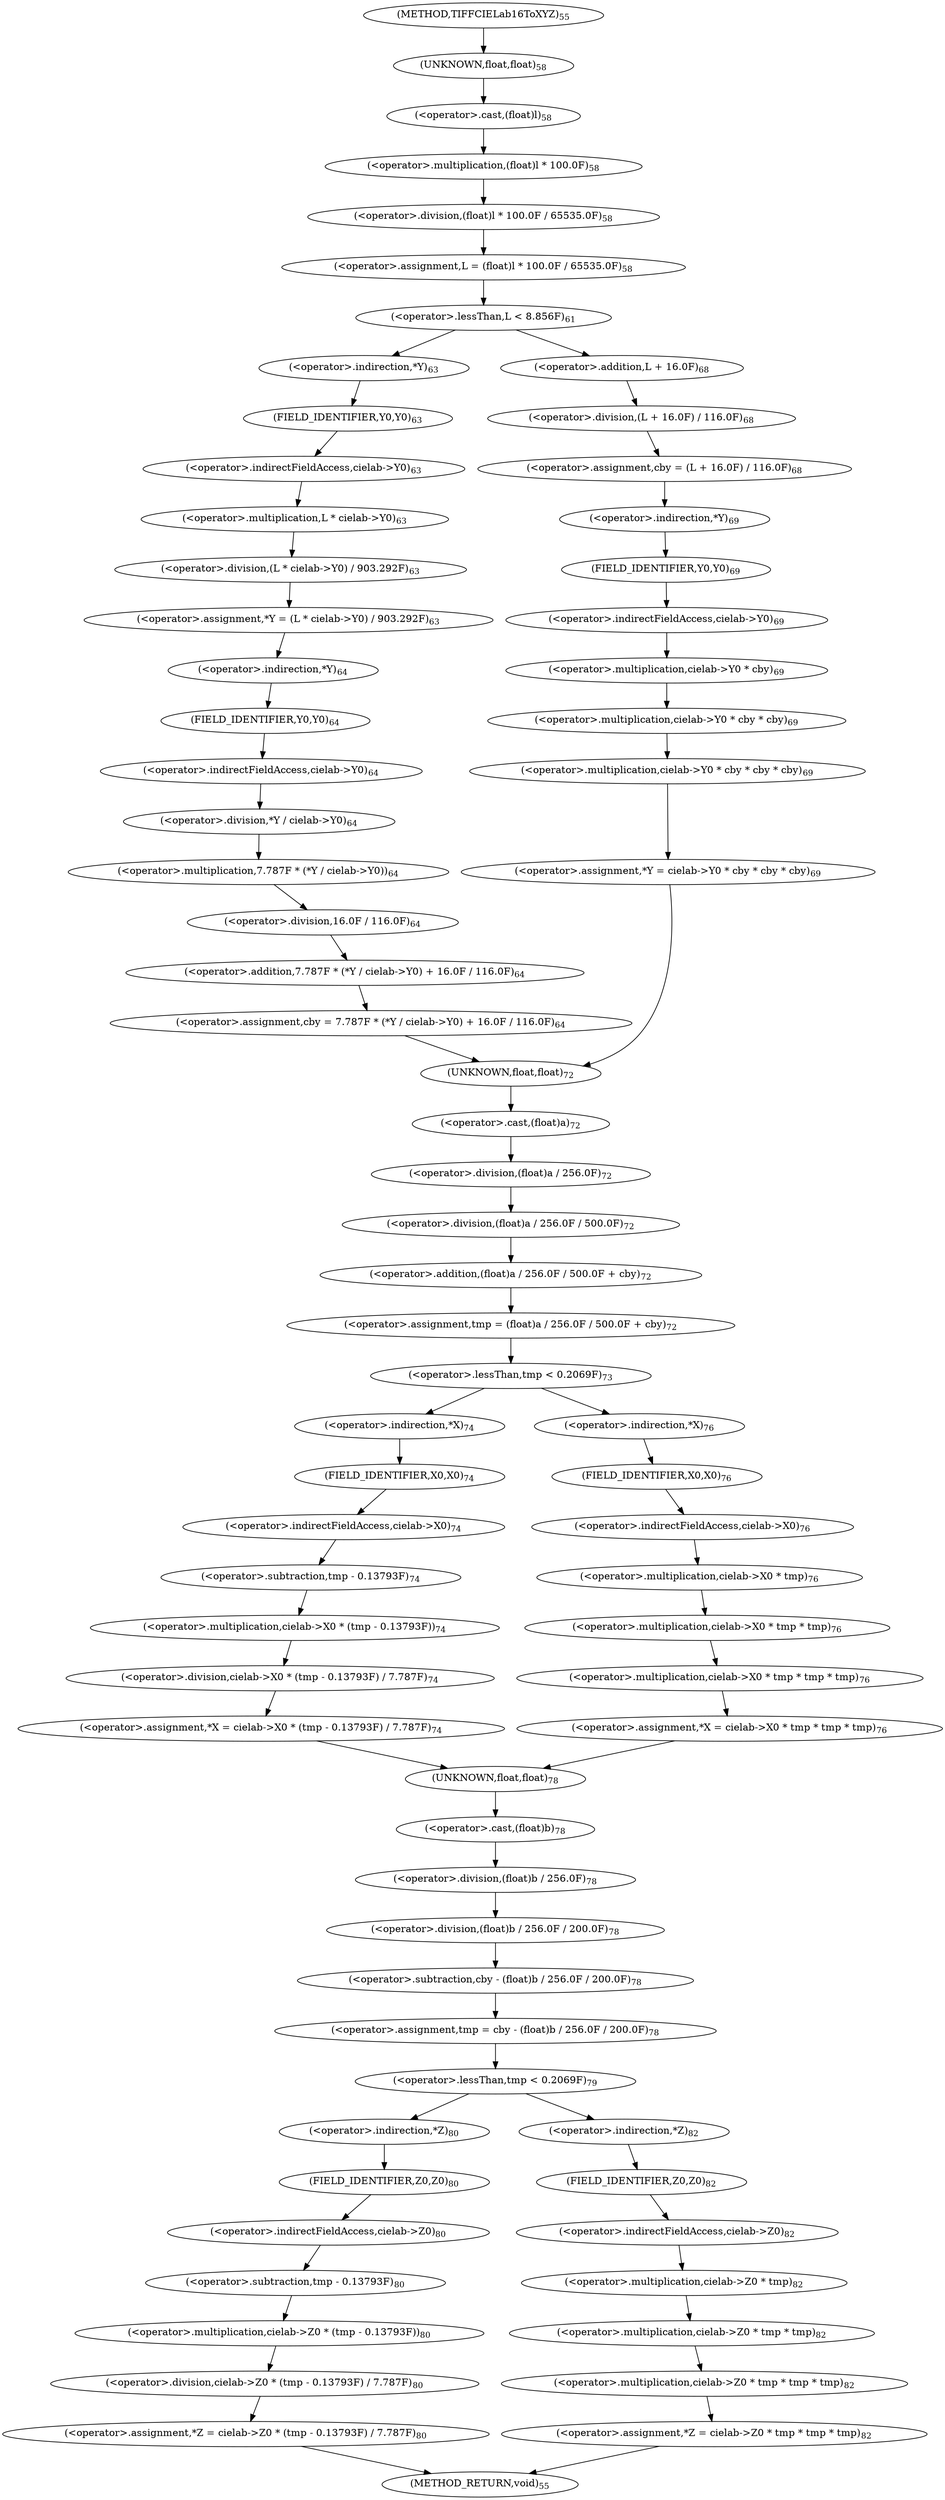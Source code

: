 digraph "TIFFCIELab16ToXYZ" {  
"6510" [label = <(&lt;operator&gt;.assignment,L = (float)l * 100.0F / 65535.0F)<SUB>58</SUB>> ]
"6571" [label = <(&lt;operator&gt;.assignment,tmp = (float)a / 256.0F / 500.0F + cby)<SUB>72</SUB>> ]
"6613" [label = <(&lt;operator&gt;.assignment,tmp = cby - (float)b / 256.0F / 200.0F)<SUB>78</SUB>> ]
"6512" [label = <(&lt;operator&gt;.division,(float)l * 100.0F / 65535.0F)<SUB>58</SUB>> ]
"6522" [label = <(&lt;operator&gt;.lessThan,L &lt; 8.856F)<SUB>61</SUB>> ]
"6573" [label = <(&lt;operator&gt;.addition,(float)a / 256.0F / 500.0F + cby)<SUB>72</SUB>> ]
"6583" [label = <(&lt;operator&gt;.lessThan,tmp &lt; 0.2069F)<SUB>73</SUB>> ]
"6615" [label = <(&lt;operator&gt;.subtraction,cby - (float)b / 256.0F / 200.0F)<SUB>78</SUB>> ]
"6625" [label = <(&lt;operator&gt;.lessThan,tmp &lt; 0.2069F)<SUB>79</SUB>> ]
"6513" [label = <(&lt;operator&gt;.multiplication,(float)l * 100.0F)<SUB>58</SUB>> ]
"6526" [label = <(&lt;operator&gt;.assignment,*Y = (L * cielab-&gt;Y0) / 903.292F)<SUB>63</SUB>> ]
"6536" [label = <(&lt;operator&gt;.assignment,cby = 7.787F * (*Y / cielab-&gt;Y0) + 16.0F / 116.0F)<SUB>64</SUB>> ]
"6574" [label = <(&lt;operator&gt;.division,(float)a / 256.0F / 500.0F)<SUB>72</SUB>> ]
"6587" [label = <(&lt;operator&gt;.assignment,*X = cielab-&gt;X0 * (tmp - 0.13793F) / 7.787F)<SUB>74</SUB>> ]
"6617" [label = <(&lt;operator&gt;.division,(float)b / 256.0F / 200.0F)<SUB>78</SUB>> ]
"6629" [label = <(&lt;operator&gt;.assignment,*Z = cielab-&gt;Z0 * (tmp - 0.13793F) / 7.787F)<SUB>80</SUB>> ]
"6514" [label = <(&lt;operator&gt;.cast,(float)l)<SUB>58</SUB>> ]
"6527" [label = <(&lt;operator&gt;.indirection,*Y)<SUB>63</SUB>> ]
"6529" [label = <(&lt;operator&gt;.division,(L * cielab-&gt;Y0) / 903.292F)<SUB>63</SUB>> ]
"6538" [label = <(&lt;operator&gt;.addition,7.787F * (*Y / cielab-&gt;Y0) + 16.0F / 116.0F)<SUB>64</SUB>> ]
"6552" [label = <(&lt;operator&gt;.assignment,cby = (L + 16.0F) / 116.0F)<SUB>68</SUB>> ]
"6559" [label = <(&lt;operator&gt;.assignment,*Y = cielab-&gt;Y0 * cby * cby * cby)<SUB>69</SUB>> ]
"6575" [label = <(&lt;operator&gt;.division,(float)a / 256.0F)<SUB>72</SUB>> ]
"6588" [label = <(&lt;operator&gt;.indirection,*X)<SUB>74</SUB>> ]
"6590" [label = <(&lt;operator&gt;.division,cielab-&gt;X0 * (tmp - 0.13793F) / 7.787F)<SUB>74</SUB>> ]
"6601" [label = <(&lt;operator&gt;.assignment,*X = cielab-&gt;X0 * tmp * tmp * tmp)<SUB>76</SUB>> ]
"6618" [label = <(&lt;operator&gt;.division,(float)b / 256.0F)<SUB>78</SUB>> ]
"6630" [label = <(&lt;operator&gt;.indirection,*Z)<SUB>80</SUB>> ]
"6632" [label = <(&lt;operator&gt;.division,cielab-&gt;Z0 * (tmp - 0.13793F) / 7.787F)<SUB>80</SUB>> ]
"6643" [label = <(&lt;operator&gt;.assignment,*Z = cielab-&gt;Z0 * tmp * tmp * tmp)<SUB>82</SUB>> ]
"6515" [label = <(UNKNOWN,float,float)<SUB>58</SUB>> ]
"6530" [label = <(&lt;operator&gt;.multiplication,L * cielab-&gt;Y0)<SUB>63</SUB>> ]
"6539" [label = <(&lt;operator&gt;.multiplication,7.787F * (*Y / cielab-&gt;Y0))<SUB>64</SUB>> ]
"6547" [label = <(&lt;operator&gt;.division,16.0F / 116.0F)<SUB>64</SUB>> ]
"6554" [label = <(&lt;operator&gt;.division,(L + 16.0F) / 116.0F)<SUB>68</SUB>> ]
"6560" [label = <(&lt;operator&gt;.indirection,*Y)<SUB>69</SUB>> ]
"6562" [label = <(&lt;operator&gt;.multiplication,cielab-&gt;Y0 * cby * cby * cby)<SUB>69</SUB>> ]
"6576" [label = <(&lt;operator&gt;.cast,(float)a)<SUB>72</SUB>> ]
"6591" [label = <(&lt;operator&gt;.multiplication,cielab-&gt;X0 * (tmp - 0.13793F))<SUB>74</SUB>> ]
"6602" [label = <(&lt;operator&gt;.indirection,*X)<SUB>76</SUB>> ]
"6604" [label = <(&lt;operator&gt;.multiplication,cielab-&gt;X0 * tmp * tmp * tmp)<SUB>76</SUB>> ]
"6619" [label = <(&lt;operator&gt;.cast,(float)b)<SUB>78</SUB>> ]
"6633" [label = <(&lt;operator&gt;.multiplication,cielab-&gt;Z0 * (tmp - 0.13793F))<SUB>80</SUB>> ]
"6644" [label = <(&lt;operator&gt;.indirection,*Z)<SUB>82</SUB>> ]
"6646" [label = <(&lt;operator&gt;.multiplication,cielab-&gt;Z0 * tmp * tmp * tmp)<SUB>82</SUB>> ]
"6532" [label = <(&lt;operator&gt;.indirectFieldAccess,cielab-&gt;Y0)<SUB>63</SUB>> ]
"6541" [label = <(&lt;operator&gt;.division,*Y / cielab-&gt;Y0)<SUB>64</SUB>> ]
"6555" [label = <(&lt;operator&gt;.addition,L + 16.0F)<SUB>68</SUB>> ]
"6563" [label = <(&lt;operator&gt;.multiplication,cielab-&gt;Y0 * cby * cby)<SUB>69</SUB>> ]
"6577" [label = <(UNKNOWN,float,float)<SUB>72</SUB>> ]
"6592" [label = <(&lt;operator&gt;.indirectFieldAccess,cielab-&gt;X0)<SUB>74</SUB>> ]
"6595" [label = <(&lt;operator&gt;.subtraction,tmp - 0.13793F)<SUB>74</SUB>> ]
"6605" [label = <(&lt;operator&gt;.multiplication,cielab-&gt;X0 * tmp * tmp)<SUB>76</SUB>> ]
"6620" [label = <(UNKNOWN,float,float)<SUB>78</SUB>> ]
"6634" [label = <(&lt;operator&gt;.indirectFieldAccess,cielab-&gt;Z0)<SUB>80</SUB>> ]
"6637" [label = <(&lt;operator&gt;.subtraction,tmp - 0.13793F)<SUB>80</SUB>> ]
"6647" [label = <(&lt;operator&gt;.multiplication,cielab-&gt;Z0 * tmp * tmp)<SUB>82</SUB>> ]
"6534" [label = <(FIELD_IDENTIFIER,Y0,Y0)<SUB>63</SUB>> ]
"6542" [label = <(&lt;operator&gt;.indirection,*Y)<SUB>64</SUB>> ]
"6544" [label = <(&lt;operator&gt;.indirectFieldAccess,cielab-&gt;Y0)<SUB>64</SUB>> ]
"6564" [label = <(&lt;operator&gt;.multiplication,cielab-&gt;Y0 * cby)<SUB>69</SUB>> ]
"6594" [label = <(FIELD_IDENTIFIER,X0,X0)<SUB>74</SUB>> ]
"6606" [label = <(&lt;operator&gt;.multiplication,cielab-&gt;X0 * tmp)<SUB>76</SUB>> ]
"6636" [label = <(FIELD_IDENTIFIER,Z0,Z0)<SUB>80</SUB>> ]
"6648" [label = <(&lt;operator&gt;.multiplication,cielab-&gt;Z0 * tmp)<SUB>82</SUB>> ]
"6546" [label = <(FIELD_IDENTIFIER,Y0,Y0)<SUB>64</SUB>> ]
"6565" [label = <(&lt;operator&gt;.indirectFieldAccess,cielab-&gt;Y0)<SUB>69</SUB>> ]
"6607" [label = <(&lt;operator&gt;.indirectFieldAccess,cielab-&gt;X0)<SUB>76</SUB>> ]
"6649" [label = <(&lt;operator&gt;.indirectFieldAccess,cielab-&gt;Z0)<SUB>82</SUB>> ]
"6567" [label = <(FIELD_IDENTIFIER,Y0,Y0)<SUB>69</SUB>> ]
"6609" [label = <(FIELD_IDENTIFIER,X0,X0)<SUB>76</SUB>> ]
"6651" [label = <(FIELD_IDENTIFIER,Z0,Z0)<SUB>82</SUB>> ]
"6500" [label = <(METHOD,TIFFCIELab16ToXYZ)<SUB>55</SUB>> ]
"6655" [label = <(METHOD_RETURN,void)<SUB>55</SUB>> ]
  "6510" -> "6522" 
  "6571" -> "6583" 
  "6613" -> "6625" 
  "6512" -> "6510" 
  "6522" -> "6527" 
  "6522" -> "6555" 
  "6573" -> "6571" 
  "6583" -> "6588" 
  "6583" -> "6602" 
  "6615" -> "6613" 
  "6625" -> "6630" 
  "6625" -> "6644" 
  "6513" -> "6512" 
  "6526" -> "6542" 
  "6536" -> "6577" 
  "6574" -> "6573" 
  "6587" -> "6620" 
  "6617" -> "6615" 
  "6629" -> "6655" 
  "6514" -> "6513" 
  "6527" -> "6534" 
  "6529" -> "6526" 
  "6538" -> "6536" 
  "6552" -> "6560" 
  "6559" -> "6577" 
  "6575" -> "6574" 
  "6588" -> "6594" 
  "6590" -> "6587" 
  "6601" -> "6620" 
  "6618" -> "6617" 
  "6630" -> "6636" 
  "6632" -> "6629" 
  "6643" -> "6655" 
  "6515" -> "6514" 
  "6530" -> "6529" 
  "6539" -> "6547" 
  "6547" -> "6538" 
  "6554" -> "6552" 
  "6560" -> "6567" 
  "6562" -> "6559" 
  "6576" -> "6575" 
  "6591" -> "6590" 
  "6602" -> "6609" 
  "6604" -> "6601" 
  "6619" -> "6618" 
  "6633" -> "6632" 
  "6644" -> "6651" 
  "6646" -> "6643" 
  "6532" -> "6530" 
  "6541" -> "6539" 
  "6555" -> "6554" 
  "6563" -> "6562" 
  "6577" -> "6576" 
  "6592" -> "6595" 
  "6595" -> "6591" 
  "6605" -> "6604" 
  "6620" -> "6619" 
  "6634" -> "6637" 
  "6637" -> "6633" 
  "6647" -> "6646" 
  "6534" -> "6532" 
  "6542" -> "6546" 
  "6544" -> "6541" 
  "6564" -> "6563" 
  "6594" -> "6592" 
  "6606" -> "6605" 
  "6636" -> "6634" 
  "6648" -> "6647" 
  "6546" -> "6544" 
  "6565" -> "6564" 
  "6607" -> "6606" 
  "6649" -> "6648" 
  "6567" -> "6565" 
  "6609" -> "6607" 
  "6651" -> "6649" 
  "6500" -> "6515" 
}
